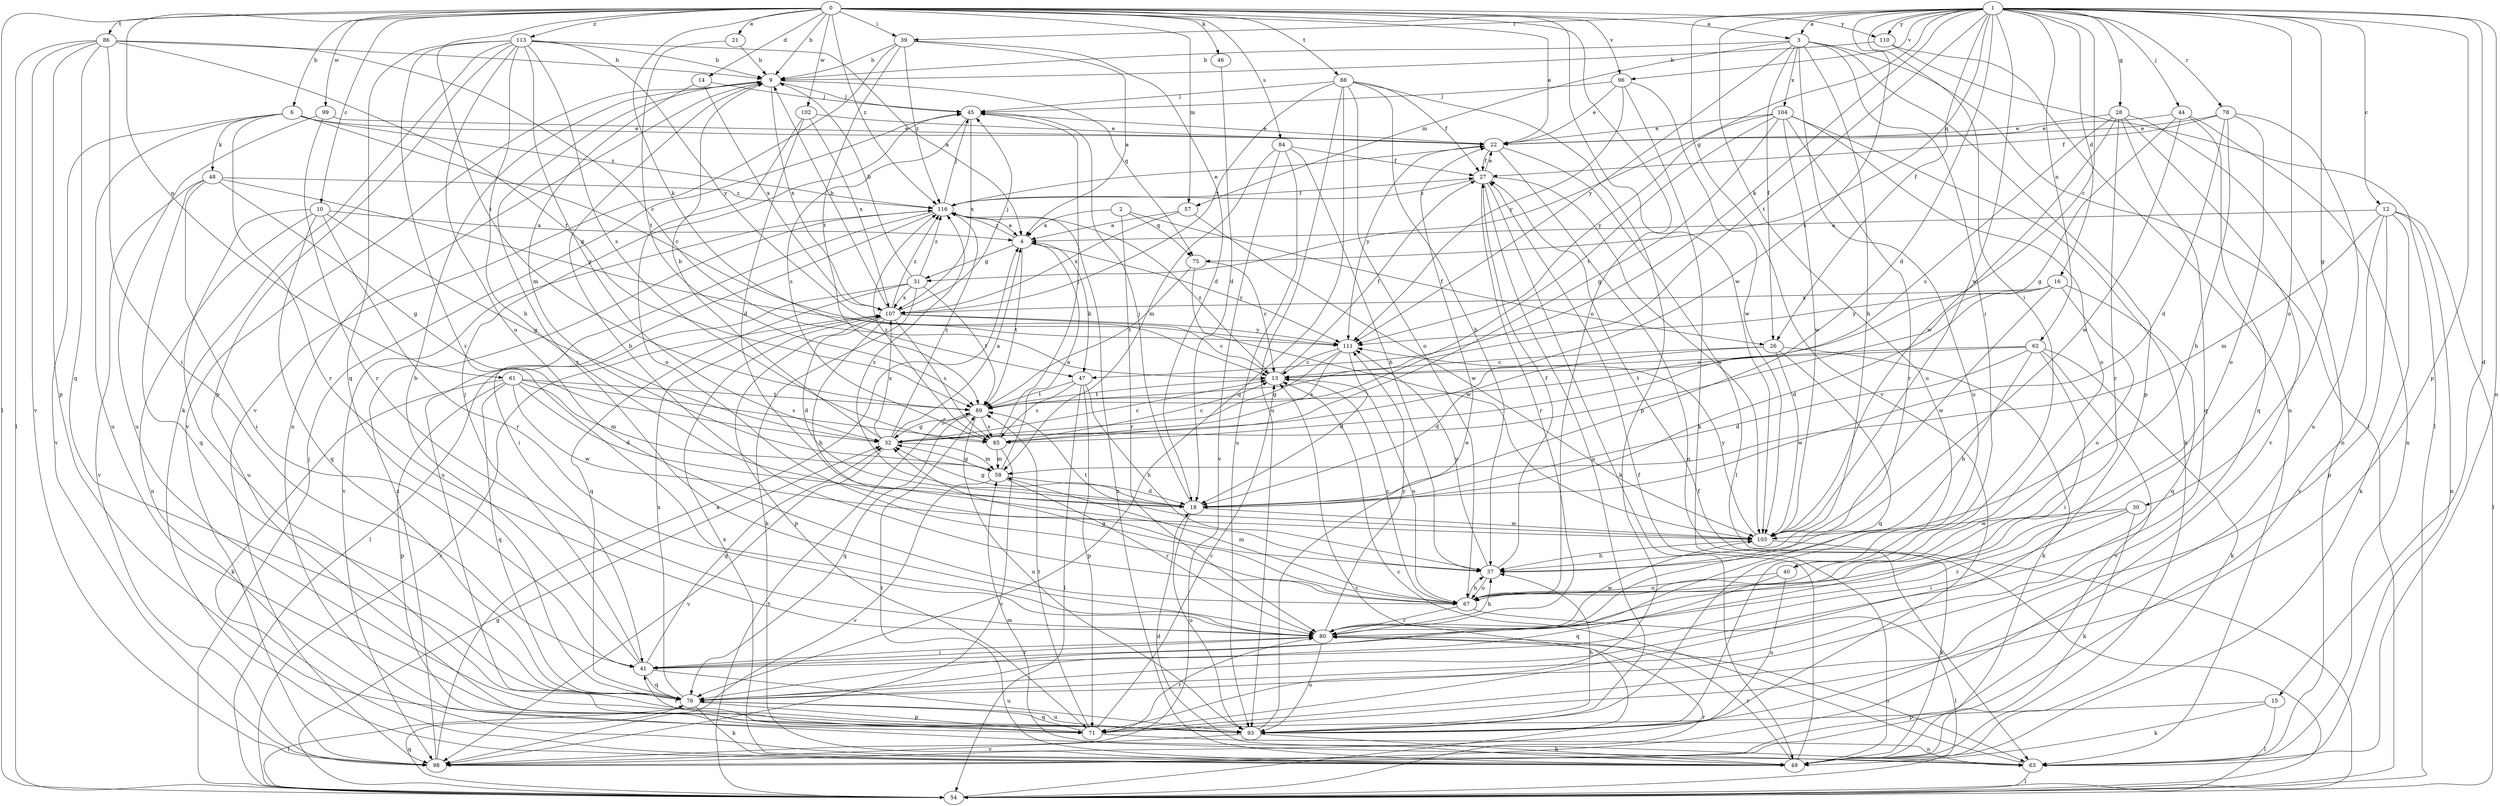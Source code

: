strict digraph  {
0;
1;
2;
3;
4;
6;
9;
10;
12;
13;
14;
15;
16;
18;
21;
22;
26;
27;
28;
30;
31;
32;
37;
39;
40;
41;
44;
45;
46;
47;
48;
49;
54;
57;
58;
61;
62;
63;
67;
71;
75;
76;
78;
80;
84;
85;
86;
88;
89;
93;
96;
98;
99;
102;
103;
104;
107;
110;
111;
113;
116;
0 -> 3  [label=a];
0 -> 6  [label=b];
0 -> 9  [label=b];
0 -> 10  [label=c];
0 -> 14  [label=d];
0 -> 21  [label=e];
0 -> 22  [label=e];
0 -> 39  [label=i];
0 -> 46  [label=k];
0 -> 47  [label=k];
0 -> 54  [label=l];
0 -> 57  [label=m];
0 -> 61  [label=n];
0 -> 67  [label=o];
0 -> 84  [label=s];
0 -> 86  [label=t];
0 -> 88  [label=t];
0 -> 89  [label=t];
0 -> 96  [label=v];
0 -> 99  [label=w];
0 -> 102  [label=w];
0 -> 103  [label=w];
0 -> 110  [label=y];
0 -> 113  [label=z];
0 -> 116  [label=z];
1 -> 3  [label=a];
1 -> 12  [label=c];
1 -> 13  [label=c];
1 -> 15  [label=d];
1 -> 16  [label=d];
1 -> 18  [label=d];
1 -> 26  [label=f];
1 -> 28  [label=g];
1 -> 30  [label=g];
1 -> 31  [label=g];
1 -> 39  [label=i];
1 -> 40  [label=i];
1 -> 44  [label=j];
1 -> 47  [label=k];
1 -> 62  [label=n];
1 -> 63  [label=n];
1 -> 67  [label=o];
1 -> 71  [label=p];
1 -> 75  [label=q];
1 -> 78  [label=r];
1 -> 85  [label=s];
1 -> 89  [label=t];
1 -> 93  [label=u];
1 -> 96  [label=v];
1 -> 98  [label=v];
1 -> 103  [label=w];
1 -> 110  [label=y];
2 -> 4  [label=a];
2 -> 26  [label=f];
2 -> 75  [label=q];
2 -> 80  [label=r];
3 -> 9  [label=b];
3 -> 26  [label=f];
3 -> 37  [label=h];
3 -> 40  [label=i];
3 -> 54  [label=l];
3 -> 57  [label=m];
3 -> 71  [label=p];
3 -> 93  [label=u];
3 -> 104  [label=x];
3 -> 111  [label=y];
4 -> 31  [label=g];
4 -> 47  [label=k];
4 -> 89  [label=t];
4 -> 111  [label=y];
4 -> 116  [label=z];
6 -> 13  [label=c];
6 -> 22  [label=e];
6 -> 48  [label=k];
6 -> 80  [label=r];
6 -> 93  [label=u];
6 -> 98  [label=v];
6 -> 116  [label=z];
9 -> 45  [label=j];
9 -> 63  [label=n];
9 -> 75  [label=q];
9 -> 80  [label=r];
9 -> 98  [label=v];
9 -> 107  [label=x];
10 -> 4  [label=a];
10 -> 32  [label=g];
10 -> 63  [label=n];
10 -> 76  [label=q];
10 -> 80  [label=r];
10 -> 93  [label=u];
12 -> 4  [label=a];
12 -> 49  [label=k];
12 -> 54  [label=l];
12 -> 58  [label=m];
12 -> 63  [label=n];
12 -> 71  [label=p];
12 -> 98  [label=v];
13 -> 27  [label=f];
13 -> 67  [label=o];
13 -> 89  [label=t];
13 -> 116  [label=z];
14 -> 45  [label=j];
14 -> 58  [label=m];
14 -> 107  [label=x];
15 -> 49  [label=k];
15 -> 54  [label=l];
15 -> 71  [label=p];
16 -> 18  [label=d];
16 -> 67  [label=o];
16 -> 76  [label=q];
16 -> 103  [label=w];
16 -> 107  [label=x];
16 -> 111  [label=y];
18 -> 32  [label=g];
18 -> 45  [label=j];
18 -> 93  [label=u];
18 -> 103  [label=w];
18 -> 116  [label=z];
21 -> 9  [label=b];
21 -> 89  [label=t];
22 -> 27  [label=f];
22 -> 54  [label=l];
22 -> 63  [label=n];
22 -> 111  [label=y];
26 -> 13  [label=c];
26 -> 18  [label=d];
26 -> 49  [label=k];
26 -> 76  [label=q];
26 -> 103  [label=w];
27 -> 22  [label=e];
27 -> 49  [label=k];
27 -> 80  [label=r];
27 -> 93  [label=u];
27 -> 103  [label=w];
27 -> 116  [label=z];
28 -> 22  [label=e];
28 -> 63  [label=n];
28 -> 76  [label=q];
28 -> 80  [label=r];
28 -> 85  [label=s];
28 -> 98  [label=v];
28 -> 103  [label=w];
30 -> 41  [label=i];
30 -> 49  [label=k];
30 -> 80  [label=r];
30 -> 103  [label=w];
31 -> 9  [label=b];
31 -> 49  [label=k];
31 -> 54  [label=l];
31 -> 76  [label=q];
31 -> 89  [label=t];
31 -> 107  [label=x];
31 -> 116  [label=z];
32 -> 4  [label=a];
32 -> 9  [label=b];
32 -> 13  [label=c];
32 -> 58  [label=m];
32 -> 98  [label=v];
32 -> 107  [label=x];
32 -> 116  [label=z];
37 -> 27  [label=f];
37 -> 67  [label=o];
37 -> 111  [label=y];
39 -> 4  [label=a];
39 -> 9  [label=b];
39 -> 18  [label=d];
39 -> 89  [label=t];
39 -> 98  [label=v];
39 -> 116  [label=z];
40 -> 67  [label=o];
40 -> 76  [label=q];
40 -> 93  [label=u];
41 -> 9  [label=b];
41 -> 32  [label=g];
41 -> 45  [label=j];
41 -> 76  [label=q];
41 -> 80  [label=r];
41 -> 93  [label=u];
44 -> 22  [label=e];
44 -> 32  [label=g];
44 -> 63  [label=n];
44 -> 76  [label=q];
44 -> 103  [label=w];
45 -> 22  [label=e];
45 -> 85  [label=s];
45 -> 107  [label=x];
46 -> 18  [label=d];
47 -> 37  [label=h];
47 -> 54  [label=l];
47 -> 71  [label=p];
47 -> 85  [label=s];
47 -> 89  [label=t];
48 -> 32  [label=g];
48 -> 41  [label=i];
48 -> 76  [label=q];
48 -> 98  [label=v];
48 -> 111  [label=y];
48 -> 116  [label=z];
49 -> 18  [label=d];
49 -> 27  [label=f];
49 -> 80  [label=r];
49 -> 89  [label=t];
49 -> 107  [label=x];
49 -> 116  [label=z];
54 -> 13  [label=c];
54 -> 27  [label=f];
54 -> 32  [label=g];
54 -> 45  [label=j];
54 -> 76  [label=q];
54 -> 80  [label=r];
54 -> 89  [label=t];
54 -> 107  [label=x];
57 -> 4  [label=a];
57 -> 103  [label=w];
57 -> 107  [label=x];
58 -> 4  [label=a];
58 -> 18  [label=d];
58 -> 32  [label=g];
58 -> 80  [label=r];
58 -> 98  [label=v];
61 -> 18  [label=d];
61 -> 49  [label=k];
61 -> 58  [label=m];
61 -> 71  [label=p];
61 -> 76  [label=q];
61 -> 85  [label=s];
61 -> 89  [label=t];
61 -> 103  [label=w];
62 -> 13  [label=c];
62 -> 18  [label=d];
62 -> 37  [label=h];
62 -> 41  [label=i];
62 -> 49  [label=k];
62 -> 89  [label=t];
62 -> 98  [label=v];
63 -> 13  [label=c];
63 -> 54  [label=l];
63 -> 58  [label=m];
67 -> 9  [label=b];
67 -> 13  [label=c];
67 -> 32  [label=g];
67 -> 37  [label=h];
67 -> 54  [label=l];
67 -> 58  [label=m];
67 -> 80  [label=r];
71 -> 13  [label=c];
71 -> 41  [label=i];
71 -> 63  [label=n];
71 -> 76  [label=q];
71 -> 80  [label=r];
71 -> 89  [label=t];
75 -> 13  [label=c];
75 -> 89  [label=t];
75 -> 103  [label=w];
76 -> 49  [label=k];
76 -> 54  [label=l];
76 -> 71  [label=p];
76 -> 93  [label=u];
76 -> 107  [label=x];
78 -> 18  [label=d];
78 -> 22  [label=e];
78 -> 27  [label=f];
78 -> 37  [label=h];
78 -> 67  [label=o];
78 -> 93  [label=u];
80 -> 37  [label=h];
80 -> 41  [label=i];
80 -> 63  [label=n];
80 -> 93  [label=u];
80 -> 103  [label=w];
80 -> 111  [label=y];
84 -> 27  [label=f];
84 -> 37  [label=h];
84 -> 58  [label=m];
84 -> 93  [label=u];
84 -> 98  [label=v];
85 -> 13  [label=c];
85 -> 45  [label=j];
85 -> 58  [label=m];
85 -> 98  [label=v];
85 -> 116  [label=z];
86 -> 9  [label=b];
86 -> 13  [label=c];
86 -> 41  [label=i];
86 -> 54  [label=l];
86 -> 71  [label=p];
86 -> 76  [label=q];
86 -> 89  [label=t];
86 -> 98  [label=v];
88 -> 27  [label=f];
88 -> 37  [label=h];
88 -> 45  [label=j];
88 -> 67  [label=o];
88 -> 71  [label=p];
88 -> 76  [label=q];
88 -> 93  [label=u];
88 -> 107  [label=x];
89 -> 32  [label=g];
89 -> 76  [label=q];
89 -> 85  [label=s];
89 -> 93  [label=u];
93 -> 22  [label=e];
93 -> 37  [label=h];
93 -> 49  [label=k];
93 -> 98  [label=v];
96 -> 22  [label=e];
96 -> 45  [label=j];
96 -> 49  [label=k];
96 -> 103  [label=w];
96 -> 111  [label=y];
98 -> 4  [label=a];
98 -> 116  [label=z];
99 -> 22  [label=e];
99 -> 80  [label=r];
99 -> 93  [label=u];
102 -> 18  [label=d];
102 -> 22  [label=e];
102 -> 67  [label=o];
102 -> 107  [label=x];
103 -> 37  [label=h];
103 -> 49  [label=k];
103 -> 89  [label=t];
103 -> 111  [label=y];
104 -> 22  [label=e];
104 -> 32  [label=g];
104 -> 49  [label=k];
104 -> 67  [label=o];
104 -> 80  [label=r];
104 -> 89  [label=t];
104 -> 103  [label=w];
104 -> 111  [label=y];
107 -> 9  [label=b];
107 -> 13  [label=c];
107 -> 18  [label=d];
107 -> 37  [label=h];
107 -> 45  [label=j];
107 -> 71  [label=p];
107 -> 85  [label=s];
107 -> 111  [label=y];
107 -> 116  [label=z];
110 -> 9  [label=b];
110 -> 54  [label=l];
110 -> 63  [label=n];
111 -> 13  [label=c];
111 -> 18  [label=d];
111 -> 32  [label=g];
111 -> 85  [label=s];
113 -> 4  [label=a];
113 -> 9  [label=b];
113 -> 32  [label=g];
113 -> 37  [label=h];
113 -> 49  [label=k];
113 -> 67  [label=o];
113 -> 71  [label=p];
113 -> 76  [label=q];
113 -> 80  [label=r];
113 -> 85  [label=s];
113 -> 111  [label=y];
116 -> 4  [label=a];
116 -> 22  [label=e];
116 -> 27  [label=f];
116 -> 41  [label=i];
116 -> 45  [label=j];
116 -> 93  [label=u];
116 -> 98  [label=v];
}
